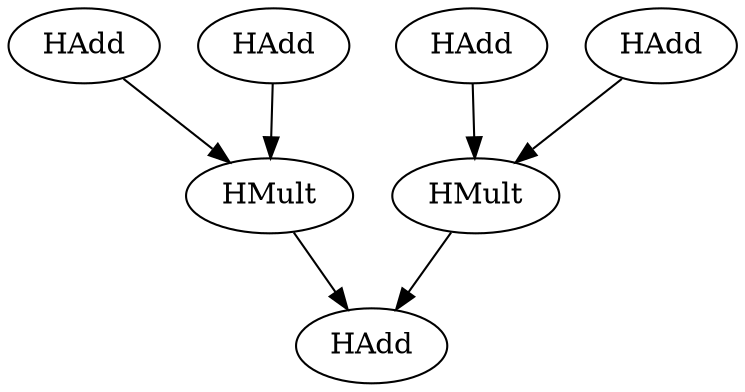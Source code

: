 digraph G {
0 [label=HAdd];
1 [label=HAdd];
2 [label=HMult];
3 [label=HAdd];
4 [label=HAdd];
5 [label=HMult];
6 [label=HAdd];
0->2 ;
1->2 ;
2->6 ;
3->5 ;
4->5 ;
5->6 ;
}
